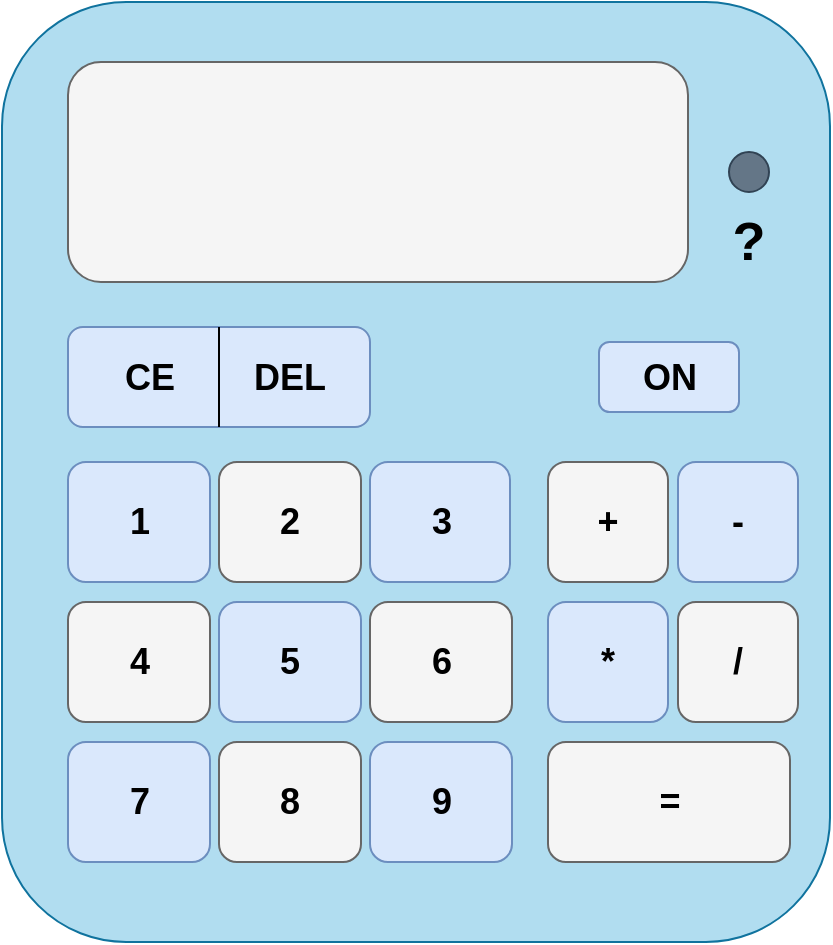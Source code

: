 <mxfile version="14.1.1" type="github">
  <diagram id="obmalHlAoBQwvRogUrdl" name="Page-1">
    <mxGraphModel dx="536" dy="604" grid="1" gridSize="10" guides="1" tooltips="1" connect="1" arrows="1" fold="1" page="1" pageScale="1" pageWidth="827" pageHeight="1169" math="0" shadow="0">
      <root>
        <mxCell id="0" />
        <mxCell id="1" parent="0" />
        <mxCell id="tR6j3zLINmBn2Jut2dCj-3" value="" style="rounded=1;whiteSpace=wrap;html=1;fillColor=#b1ddf0;strokeColor=#10739e;" vertex="1" parent="1">
          <mxGeometry x="226" y="40" width="414" height="470" as="geometry" />
        </mxCell>
        <mxCell id="tR6j3zLINmBn2Jut2dCj-4" value="" style="rounded=1;whiteSpace=wrap;html=1;fillColor=#f5f5f5;strokeColor=#666666;fontColor=#333333;" vertex="1" parent="1">
          <mxGeometry x="259" y="70" width="310" height="110" as="geometry" />
        </mxCell>
        <mxCell id="tR6j3zLINmBn2Jut2dCj-5" value="" style="rounded=1;whiteSpace=wrap;html=1;fillColor=#dae8fc;strokeColor=#6c8ebf;" vertex="1" parent="1">
          <mxGeometry x="259" y="202.5" width="151" height="50" as="geometry" />
        </mxCell>
        <mxCell id="tR6j3zLINmBn2Jut2dCj-8" value="" style="endArrow=none;html=1;entryX=0.5;entryY=0;entryDx=0;entryDy=0;exitX=0.5;exitY=1;exitDx=0;exitDy=0;" edge="1" parent="1" source="tR6j3zLINmBn2Jut2dCj-5" target="tR6j3zLINmBn2Jut2dCj-5">
          <mxGeometry width="50" height="50" relative="1" as="geometry">
            <mxPoint x="423" y="250" as="sourcePoint" />
            <mxPoint x="423" y="200" as="targetPoint" />
          </mxGeometry>
        </mxCell>
        <mxCell id="tR6j3zLINmBn2Jut2dCj-10" value="&lt;b&gt;&lt;font style=&quot;font-size: 18px&quot;&gt;CE&lt;/font&gt;&lt;/b&gt;" style="text;html=1;strokeColor=none;fillColor=none;align=center;verticalAlign=middle;whiteSpace=wrap;rounded=0;" vertex="1" parent="1">
          <mxGeometry x="270" y="215" width="60" height="25" as="geometry" />
        </mxCell>
        <mxCell id="tR6j3zLINmBn2Jut2dCj-11" value="&lt;b&gt;&lt;font style=&quot;font-size: 18px&quot;&gt;DEL&lt;/font&gt;&lt;/b&gt;" style="text;html=1;strokeColor=none;fillColor=none;align=center;verticalAlign=middle;whiteSpace=wrap;rounded=0;" vertex="1" parent="1">
          <mxGeometry x="340" y="215" width="60" height="25" as="geometry" />
        </mxCell>
        <mxCell id="tR6j3zLINmBn2Jut2dCj-12" value="" style="rounded=1;whiteSpace=wrap;html=1;fillColor=#dae8fc;strokeColor=#6c8ebf;" vertex="1" parent="1">
          <mxGeometry x="524.5" y="210" width="70" height="35" as="geometry" />
        </mxCell>
        <mxCell id="tR6j3zLINmBn2Jut2dCj-14" value="&lt;b&gt;&lt;font style=&quot;font-size: 18px&quot;&gt;ON&lt;/font&gt;&lt;/b&gt;" style="text;html=1;strokeColor=none;fillColor=none;align=center;verticalAlign=middle;whiteSpace=wrap;rounded=0;" vertex="1" parent="1">
          <mxGeometry x="529.5" y="215" width="60" height="25" as="geometry" />
        </mxCell>
        <mxCell id="tR6j3zLINmBn2Jut2dCj-16" value="&lt;b&gt;&lt;font style=&quot;font-size: 27px&quot;&gt;?&lt;/font&gt;&lt;/b&gt;" style="text;html=1;strokeColor=none;fillColor=none;align=center;verticalAlign=middle;whiteSpace=wrap;rounded=0;" vertex="1" parent="1">
          <mxGeometry x="569" y="140" width="61" height="40" as="geometry" />
        </mxCell>
        <mxCell id="tR6j3zLINmBn2Jut2dCj-17" value="" style="rounded=1;whiteSpace=wrap;html=1;fillColor=#dae8fc;strokeColor=#6c8ebf;" vertex="1" parent="1">
          <mxGeometry x="259" y="270" width="71" height="60" as="geometry" />
        </mxCell>
        <mxCell id="tR6j3zLINmBn2Jut2dCj-23" value="" style="rounded=1;whiteSpace=wrap;html=1;fillColor=#f5f5f5;strokeColor=#666666;fontColor=#333333;" vertex="1" parent="1">
          <mxGeometry x="334.5" y="270" width="71" height="60" as="geometry" />
        </mxCell>
        <mxCell id="tR6j3zLINmBn2Jut2dCj-24" value="" style="rounded=1;whiteSpace=wrap;html=1;fillColor=#dae8fc;strokeColor=#6c8ebf;" vertex="1" parent="1">
          <mxGeometry x="410" y="270" width="70" height="60" as="geometry" />
        </mxCell>
        <mxCell id="tR6j3zLINmBn2Jut2dCj-25" value="" style="rounded=1;whiteSpace=wrap;html=1;fillColor=#f5f5f5;strokeColor=#666666;fontColor=#333333;" vertex="1" parent="1">
          <mxGeometry x="259" y="340" width="71" height="60" as="geometry" />
        </mxCell>
        <mxCell id="tR6j3zLINmBn2Jut2dCj-26" value="" style="rounded=1;whiteSpace=wrap;html=1;fillColor=#dae8fc;strokeColor=#6c8ebf;" vertex="1" parent="1">
          <mxGeometry x="334.5" y="340" width="71" height="60" as="geometry" />
        </mxCell>
        <mxCell id="tR6j3zLINmBn2Jut2dCj-27" value="" style="rounded=1;whiteSpace=wrap;html=1;fillColor=#f5f5f5;strokeColor=#666666;fontColor=#333333;" vertex="1" parent="1">
          <mxGeometry x="410" y="340" width="71" height="60" as="geometry" />
        </mxCell>
        <mxCell id="tR6j3zLINmBn2Jut2dCj-28" value="" style="rounded=1;whiteSpace=wrap;html=1;fillColor=#dae8fc;strokeColor=#6c8ebf;" vertex="1" parent="1">
          <mxGeometry x="259" y="410" width="71" height="60" as="geometry" />
        </mxCell>
        <mxCell id="tR6j3zLINmBn2Jut2dCj-29" value="" style="rounded=1;whiteSpace=wrap;html=1;fillColor=#f5f5f5;strokeColor=#666666;fontColor=#333333;" vertex="1" parent="1">
          <mxGeometry x="334.5" y="410" width="71" height="60" as="geometry" />
        </mxCell>
        <mxCell id="tR6j3zLINmBn2Jut2dCj-30" value="" style="rounded=1;whiteSpace=wrap;html=1;fillColor=#dae8fc;strokeColor=#6c8ebf;" vertex="1" parent="1">
          <mxGeometry x="410" y="410" width="71" height="60" as="geometry" />
        </mxCell>
        <mxCell id="tR6j3zLINmBn2Jut2dCj-31" value="&lt;b&gt;&lt;font style=&quot;font-size: 18px&quot;&gt;1&lt;/font&gt;&lt;/b&gt;" style="text;html=1;strokeColor=none;fillColor=none;align=center;verticalAlign=middle;whiteSpace=wrap;rounded=0;" vertex="1" parent="1">
          <mxGeometry x="264.5" y="287.5" width="60" height="25" as="geometry" />
        </mxCell>
        <mxCell id="tR6j3zLINmBn2Jut2dCj-32" value="&lt;b&gt;&lt;font style=&quot;font-size: 18px&quot;&gt;2&lt;/font&gt;&lt;/b&gt;" style="text;html=1;strokeColor=none;fillColor=none;align=center;verticalAlign=middle;whiteSpace=wrap;rounded=0;" vertex="1" parent="1">
          <mxGeometry x="340" y="287.5" width="60" height="25" as="geometry" />
        </mxCell>
        <mxCell id="tR6j3zLINmBn2Jut2dCj-33" value="&lt;b&gt;&lt;font style=&quot;font-size: 18px&quot;&gt;3&lt;/font&gt;&lt;/b&gt;" style="text;html=1;strokeColor=none;fillColor=none;align=center;verticalAlign=middle;whiteSpace=wrap;rounded=0;" vertex="1" parent="1">
          <mxGeometry x="415.5" y="287.5" width="60" height="25" as="geometry" />
        </mxCell>
        <mxCell id="tR6j3zLINmBn2Jut2dCj-34" value="&lt;b&gt;&lt;font style=&quot;font-size: 18px&quot;&gt;4&lt;/font&gt;&lt;/b&gt;" style="text;html=1;strokeColor=none;fillColor=none;align=center;verticalAlign=middle;whiteSpace=wrap;rounded=0;" vertex="1" parent="1">
          <mxGeometry x="264.5" y="357.5" width="60" height="25" as="geometry" />
        </mxCell>
        <mxCell id="tR6j3zLINmBn2Jut2dCj-35" value="&lt;b&gt;&lt;font style=&quot;font-size: 18px&quot;&gt;5&lt;/font&gt;&lt;/b&gt;" style="text;html=1;strokeColor=none;fillColor=none;align=center;verticalAlign=middle;whiteSpace=wrap;rounded=0;" vertex="1" parent="1">
          <mxGeometry x="340" y="357.5" width="60" height="25" as="geometry" />
        </mxCell>
        <mxCell id="tR6j3zLINmBn2Jut2dCj-36" value="&lt;b&gt;&lt;font style=&quot;font-size: 18px&quot;&gt;6&lt;/font&gt;&lt;/b&gt;" style="text;html=1;strokeColor=none;fillColor=none;align=center;verticalAlign=middle;whiteSpace=wrap;rounded=0;" vertex="1" parent="1">
          <mxGeometry x="415.5" y="357.5" width="60" height="25" as="geometry" />
        </mxCell>
        <mxCell id="tR6j3zLINmBn2Jut2dCj-37" value="&lt;b&gt;&lt;font style=&quot;font-size: 18px&quot;&gt;7&lt;/font&gt;&lt;/b&gt;" style="text;html=1;strokeColor=none;fillColor=none;align=center;verticalAlign=middle;whiteSpace=wrap;rounded=0;" vertex="1" parent="1">
          <mxGeometry x="264.5" y="427.5" width="60" height="25" as="geometry" />
        </mxCell>
        <mxCell id="tR6j3zLINmBn2Jut2dCj-38" value="&lt;b&gt;&lt;font style=&quot;font-size: 18px&quot;&gt;8&lt;/font&gt;&lt;/b&gt;" style="text;html=1;strokeColor=none;fillColor=none;align=center;verticalAlign=middle;whiteSpace=wrap;rounded=0;" vertex="1" parent="1">
          <mxGeometry x="340" y="427.5" width="60" height="25" as="geometry" />
        </mxCell>
        <mxCell id="tR6j3zLINmBn2Jut2dCj-39" value="&lt;b&gt;&lt;font style=&quot;font-size: 18px&quot;&gt;9&lt;/font&gt;&lt;/b&gt;" style="text;html=1;strokeColor=none;fillColor=none;align=center;verticalAlign=middle;whiteSpace=wrap;rounded=0;" vertex="1" parent="1">
          <mxGeometry x="415.5" y="427.5" width="60" height="25" as="geometry" />
        </mxCell>
        <mxCell id="tR6j3zLINmBn2Jut2dCj-40" value="" style="rounded=1;whiteSpace=wrap;html=1;fillColor=#f5f5f5;strokeColor=#666666;fontColor=#333333;" vertex="1" parent="1">
          <mxGeometry x="499" y="270" width="60" height="60" as="geometry" />
        </mxCell>
        <mxCell id="tR6j3zLINmBn2Jut2dCj-41" value="" style="rounded=1;whiteSpace=wrap;html=1;fillColor=#dae8fc;strokeColor=#6c8ebf;" vertex="1" parent="1">
          <mxGeometry x="564" y="270" width="60" height="60" as="geometry" />
        </mxCell>
        <mxCell id="tR6j3zLINmBn2Jut2dCj-42" value="" style="rounded=1;whiteSpace=wrap;html=1;fillColor=#dae8fc;strokeColor=#6c8ebf;" vertex="1" parent="1">
          <mxGeometry x="499" y="340" width="60" height="60" as="geometry" />
        </mxCell>
        <mxCell id="tR6j3zLINmBn2Jut2dCj-43" value="" style="rounded=1;whiteSpace=wrap;html=1;fillColor=#f5f5f5;strokeColor=#666666;fontColor=#333333;" vertex="1" parent="1">
          <mxGeometry x="564" y="340" width="60" height="60" as="geometry" />
        </mxCell>
        <mxCell id="tR6j3zLINmBn2Jut2dCj-44" value="" style="rounded=1;whiteSpace=wrap;html=1;fillColor=#f5f5f5;strokeColor=#666666;fontColor=#333333;" vertex="1" parent="1">
          <mxGeometry x="499" y="410" width="121" height="60" as="geometry" />
        </mxCell>
        <mxCell id="tR6j3zLINmBn2Jut2dCj-45" value="" style="ellipse;whiteSpace=wrap;html=1;aspect=fixed;rounded=1;fillColor=#647687;strokeColor=#314354;fontColor=#ffffff;" vertex="1" parent="1">
          <mxGeometry x="589.5" y="115" width="20" height="20" as="geometry" />
        </mxCell>
        <mxCell id="tR6j3zLINmBn2Jut2dCj-46" value="&lt;b&gt;&lt;font style=&quot;font-size: 18px&quot;&gt;+&lt;/font&gt;&lt;/b&gt;" style="text;html=1;strokeColor=none;fillColor=none;align=center;verticalAlign=middle;whiteSpace=wrap;rounded=0;" vertex="1" parent="1">
          <mxGeometry x="499" y="287.5" width="60" height="25" as="geometry" />
        </mxCell>
        <mxCell id="tR6j3zLINmBn2Jut2dCj-47" value="&lt;b&gt;&lt;font style=&quot;font-size: 18px&quot;&gt;-&lt;/font&gt;&lt;/b&gt;" style="text;html=1;strokeColor=none;fillColor=none;align=center;verticalAlign=middle;whiteSpace=wrap;rounded=0;" vertex="1" parent="1">
          <mxGeometry x="564" y="287.5" width="60" height="25" as="geometry" />
        </mxCell>
        <mxCell id="tR6j3zLINmBn2Jut2dCj-48" value="&lt;b&gt;&lt;font style=&quot;font-size: 18px&quot;&gt;*&lt;/font&gt;&lt;/b&gt;" style="text;html=1;strokeColor=none;fillColor=none;align=center;verticalAlign=middle;whiteSpace=wrap;rounded=0;" vertex="1" parent="1">
          <mxGeometry x="499" y="357.5" width="60" height="25" as="geometry" />
        </mxCell>
        <mxCell id="tR6j3zLINmBn2Jut2dCj-49" value="&lt;b&gt;&lt;font style=&quot;font-size: 18px&quot;&gt;/&lt;/font&gt;&lt;/b&gt;&lt;span style=&quot;color: rgba(0 , 0 , 0 , 0) ; font-family: monospace ; font-size: 0px&quot;&gt;%3CmxGraphModel%3E%3Croot%3E%3CmxCell%20id%3D%220%22%2F%3E%3CmxCell%20id%3D%221%22%20parent%3D%220%22%2F%3E%3CmxCell%20id%3D%222%22%20value%3D%22%26lt%3Bb%26gt%3B%26lt%3Bfont%20style%3D%26quot%3Bfont-size%3A%2018px%26quot%3B%26gt%3B%2B%26lt%3B%2Ffont%26gt%3B%26lt%3B%2Fb%26gt%3B%22%20style%3D%22text%3Bhtml%3D1%3BstrokeColor%3Dnone%3BfillColor%3Dnone%3Balign%3Dcenter%3BverticalAlign%3Dmiddle%3BwhiteSpace%3Dwrap%3Brounded%3D0%3B%22%20vertex%3D%221%22%20parent%3D%221%22%3E%3CmxGeometry%20x%3D%22499%22%20y%3D%22287.5%22%20width%3D%2260%22%20height%3D%2225%22%20as%3D%22geometry%22%2F%3E%3C%2FmxCell%3E%3C%2Froot%3E%3C%2FmxGraphModel%3E&lt;/span&gt;" style="text;html=1;strokeColor=none;fillColor=none;align=center;verticalAlign=middle;whiteSpace=wrap;rounded=0;" vertex="1" parent="1">
          <mxGeometry x="564" y="357.5" width="60" height="25" as="geometry" />
        </mxCell>
        <mxCell id="tR6j3zLINmBn2Jut2dCj-50" value="&lt;span style=&quot;font-size: 18px&quot;&gt;&lt;b&gt;=&lt;/b&gt;&lt;/span&gt;" style="text;html=1;strokeColor=none;fillColor=none;align=center;verticalAlign=middle;whiteSpace=wrap;rounded=0;" vertex="1" parent="1">
          <mxGeometry x="529.5" y="427.5" width="60" height="25" as="geometry" />
        </mxCell>
      </root>
    </mxGraphModel>
  </diagram>
</mxfile>
